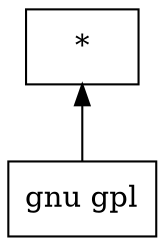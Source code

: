 digraph G { 
 rankdir=BT;
 subgraph ba { 
1 [shape=record,label="{gnu gpl}"];
2 [shape=record,label="{*}"];
1 -> 2
}}